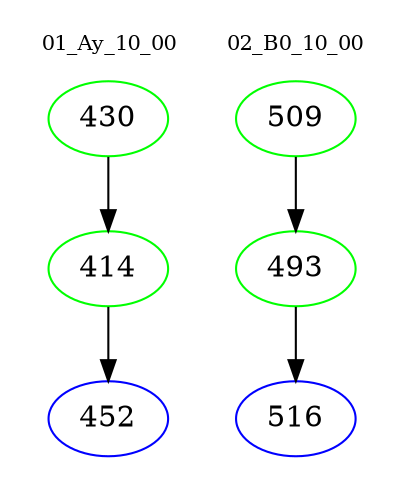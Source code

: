 digraph{
subgraph cluster_0 {
color = white
label = "01_Ay_10_00";
fontsize=10;
T0_430 [label="430", color="green"]
T0_430 -> T0_414 [color="black"]
T0_414 [label="414", color="green"]
T0_414 -> T0_452 [color="black"]
T0_452 [label="452", color="blue"]
}
subgraph cluster_1 {
color = white
label = "02_B0_10_00";
fontsize=10;
T1_509 [label="509", color="green"]
T1_509 -> T1_493 [color="black"]
T1_493 [label="493", color="green"]
T1_493 -> T1_516 [color="black"]
T1_516 [label="516", color="blue"]
}
}
